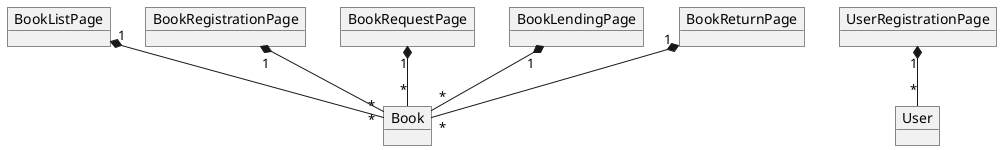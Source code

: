 @startuml

object Book
object User

object BookListPage
object BookRegistrationPage
object BookRequestPage
object BookLendingPage
object BookReturnPage

object UserRegistrationPage

BookListPage "1" *-- "*" Book
BookRegistrationPage "1" *-- "*" Book
BookRequestPage "1" *-- "*" Book
BookLendingPage "1" *-- "*" Book
BookReturnPage "1" *-- "*" Book

UserRegistrationPage "1" *-- "*" User

@enduml